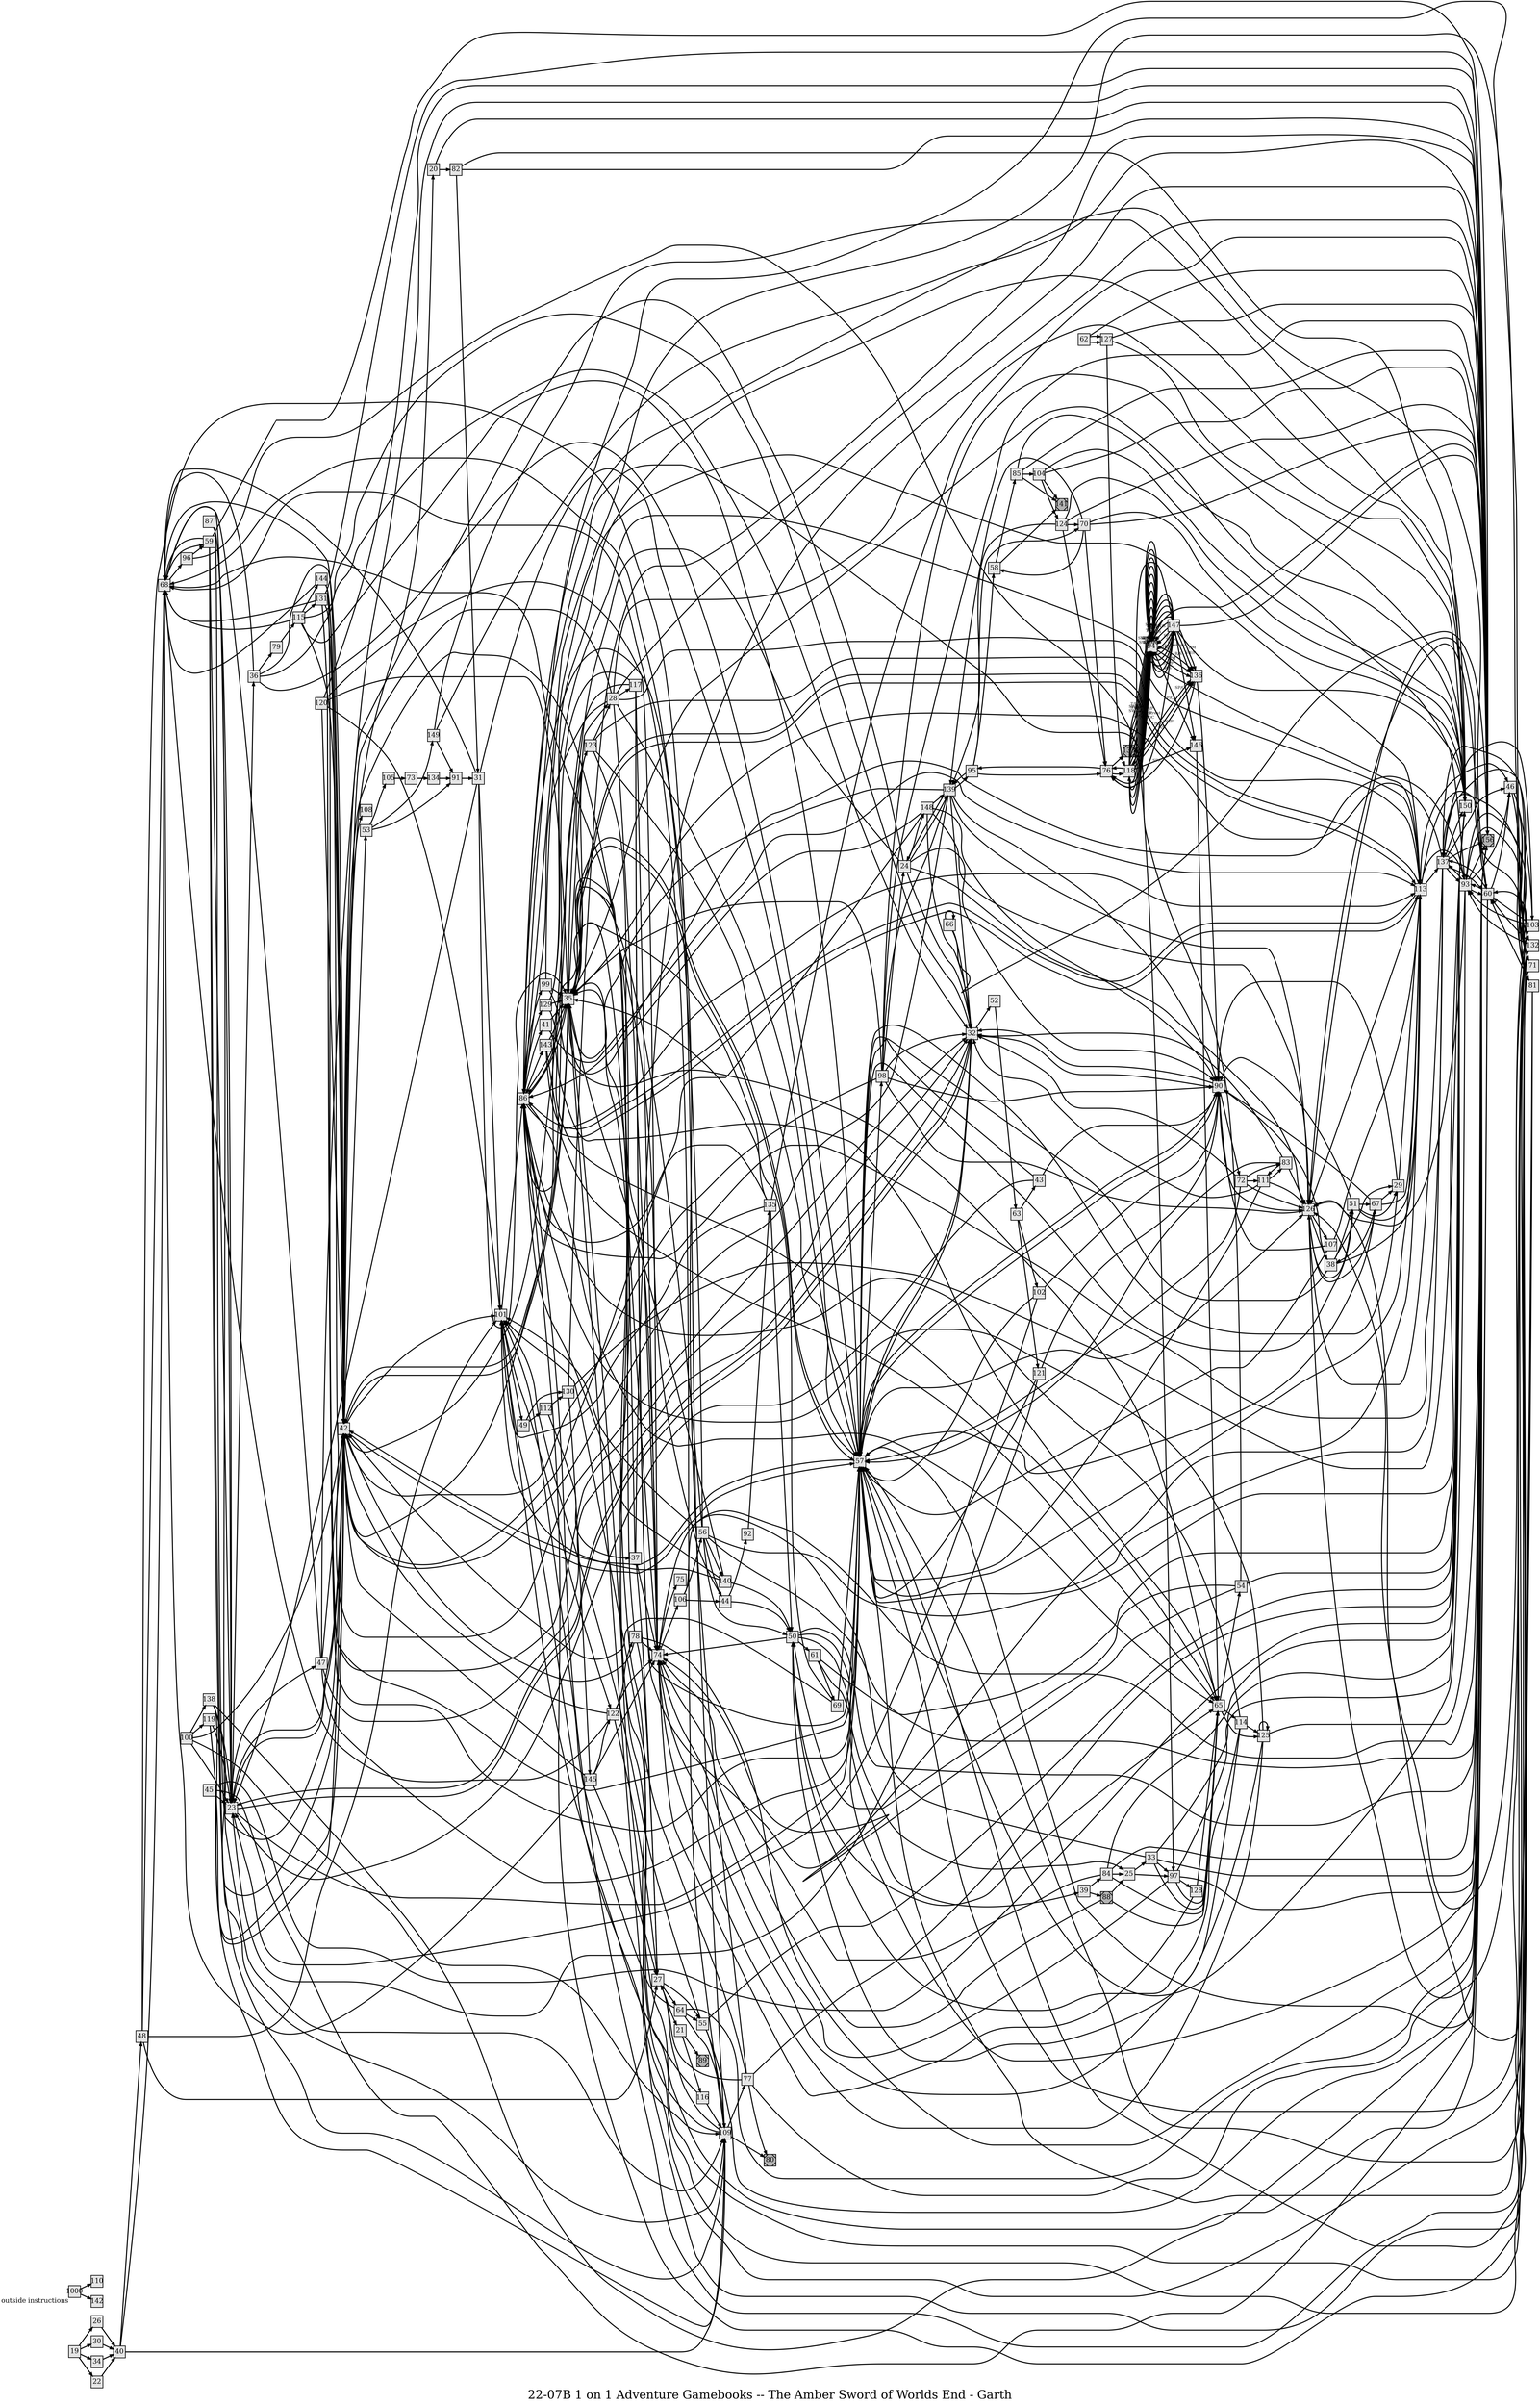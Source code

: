 digraph g{
  graph [ label="22-07B 1 on 1 Adventure Gamebooks -- The Amber Sword of Worlds End - Garth" rankdir=LR, ordering=out, fontsize=36, nodesep="0.35", ranksep="0.45"];
  node  [shape=rect, penwidth=2, fontsize=20, style=filled, fillcolor=grey90, margin="0,0", labelfloat=true, regular=true, fixedsize=true];
  edge  [labelfloat=true, penwidth=3, fontsize=12];
  19 -> 26;
  19 -> 30;
  19 -> 34;
  19 -> 22;
  20;
  20 -> 156;
  20 -> 82;
  21 -> 89;
  21 -> 116;
  22 -> 40;
  23 -> 36;
  23 -> 47;
  23 -> 42;
  23 -> 68;
  23 -> 32;
  23 -> 57;
  24 -> 148;
  24 -> 139;
  24 -> 90;
  24 -> 126;
  24 -> 42;
  24 -> 32;
  24 -> 35;
  25 -> 33;
  25 -> 97;
  26 -> 40;
  27 -> 55;
  27 -> 64;
  27 -> 21;
  28 -> 150;
  28 -> 156;
  28 -> 117;
  28 -> 113;
  28 -> 86;
  28 -> 42;
  28 -> 57;
  28 -> 74;
  29 -> 90;
  29 -> 113;
  29 -> 57;
  30 -> 40;
  31 -> 23;
  31 -> 57;
  31 -> 101;
  31 -> 68;
  31 -> 35;
  32 -> 52;
  32 -> 90;
  32 -> 23;
  32 -> 57;
  33 -> 150;
  33 -> 156;
  33 -> 97;
  33 -> 74;
  33 -> 65;
  34 -> 40;
  35 -> 28;
  35 -> 123;
  35 -> 86;
  35 -> 42;
  35 -> 113;
  35 -> 74;
  35 -> 57;
  36 -> 79;
  36 -> 42;
  36 -> 68;
  36 -> 32;
  36 -> 57;
  37 -> 156;
  37 -> 74;
  37 -> 42;
  37 -> 27	[ xlabel="68" ];
  38 -> 51;
  38 -> 29;
  38 -> 90;
  38 -> 113;
  38 -> 57;
  39 -> 84;
  39 -> 88;
  40 -> 48;
  40 -> 109;
  40 -> 68;
  41 -> 35;
  41 -> 113;
  41 -> 65;
  42 -> 20;
  42 -> 108;
  42 -> 53;
  42 -> 23;
  42 -> 35;
  42 -> 101;
  42 -> 68;
  42 -> 57;
  43 -> 90;
  43 -> 23;
  43 -> 57;
  44 -> 92;
  44 -> 50;
  44 -> 35;
  101;
  101 -> 86;
  45 -> 150;
  45 -> 156;
  45 -> 23;
  46 -> 103;
  46 -> 132;
  46 -> 71;
  46 -> 81;
  47 -> 156;
  47 -> 42;
  47 -> 68;
  47 -> 32;
  47 -> 57;
  48 -> 109;
  48 -> 68;
  48 -> 101;
  48 -> 27;
  49 -> 130;
  49 -> 112;
  50 -> 156;
  50 -> 25;
  50 -> 39;
  50 -> 61;
  50 -> 74;
  50 -> 65;
  51 -> 67;
  51 -> 29;
  51 -> 90;
  51 -> 113;
  51 -> 57;
  52 -> 63;
  53 -> 105;
  53 -> 149;
  53 -> 91;
  54 -> 150;
  54 -> 86;
  54 -> 74;
  54 -> 50;
  55 -> 150;
  55 -> 156;
  55 -> 109;
  55 -> 101;
  56 -> 150;
  56 -> 156;
  56 -> 140;
  56 -> 44;
  56 -> 50;
  56 -> 35;
  56 -> 101;
  56 -> 86;
  57 -> 98;
  57 -> 90;
  57 -> 32;
  57 -> 42;
  57 -> 126;
  57 -> 35;
  58 -> 85;
  58 -> 141;
  59 -> 156;
  59 -> 23;
  59 -> 109;
  59 -> 68;
  59 -> 42;
  60;
  60 -> 46;
  60 -> 93;
  60 -> 137;
  60 -> 35;
  60 -> 57;
  60 -> 86;
  60 -> 126;
  61 -> 150;
  61 -> 156;
  61 -> 69;
  62 -> 156;
  62 -> 127;
  63 -> 43;
  63 -> 102;
  63 -> 121;
  64 -> 156;
  64 -> 55;
  64 -> 101;
  64 -> 109;
  65 -> 54;
  65 -> 114;
  65 -> 125;
  66 -> 66;
  66 -> 156;
  66 -> 32;
  67 -> 38;
  67 -> 29;
  67 -> 90;
  67 -> 113;
  67 -> 57;
  68 -> 59;
  68 -> 96;
  69 -> 57;
  69 -> 42;
  69 -> 35;
  70 -> 150;
  70 -> 156;
  70 -> 58;
  70 -> 139;
  70 -> 76;
  71 -> 60;
  71 -> 93;
  71 -> 137;
  71 -> 35;
  71 -> 57;
  71 -> 86;
  71 -> 126;
  72 -> 83;
  72 -> 111;
  72 -> 32;
  72 -> 126;
  72 -> 57;
  73 -> 134;
  74 -> 75	[ xlabel="refer" ];
  74 -> 106;
  76 -> 95;
  76 -> 133;
  76 -> 118;
  77 -> 150;
  77 -> 156;
  77 -> 68;
  77 -> 101;
  77 -> 27;
  77 -> 80;
  78 -> 156;
  78 -> 42;
  78 -> 68;
  78 -> 74;
  78 -> 27;
  79 -> 115;
  80	[ xlabel="E", shape=Msquare, fontsize=20, fillcolor=grey70, xlabel="" ];
  81 -> 60;
  81 -> 93;
  81 -> 137;
  81 -> 35;
  81 -> 57;
  81 -> 86;
  81 -> 126;
  82 -> 150;
  82 -> 156;
  82 -> 31;
  83 -> 111;
  83 -> 32;
  83 -> 57;
  83 -> 126;
  84 -> 150;
  84 -> 156;
  84 -> 25;
  84 -> 74;
  84 -> 65;
  85 -> 150;
  85 -> 156;
  85 -> 104;
  85 -> 141;
  86 -> 99;
  86 -> 129;
  86 -> 41;
  86 -> 143;
  86 -> 35;
  86 -> 65;
  86 -> 113;
  87 -> 23;
  87 -> 42;
  87 -> 109;
  88	[ xlabel="E", shape=Msquare, fontsize=20, fillcolor=grey70, xlabel="" ];
  88 -> 25;
  88 -> 74;
  88 -> 65;
  89	[ xlabel="E", shape=Msquare, fontsize=20, fillcolor=grey70, xlabel="" ];
  90 -> 72;
  90 -> 32;
  90 -> 57;
  90 -> 126;
  91 -> 31;
  92 -> 135;
  93 -> 156;
  93 -> 46;
  93 -> 60;
  93 -> 137;
  93 -> 35;
  93 -> 57;
  93 -> 86;
  93 -> 126;
  94 -> 156;
  94 -> 118	[ xlabel="retreat" ];
  94 -> 147	[ xlabel="retreat" ];
  94 -> 147;
  94 -> 76;
  94 -> 94	[ xlabel="R/C" ];
  94 -> 94	[ xlabel="R/M" ];
  94 -> 94	[ xlabel="R/P" ];
  94 -> 136	[ xlabel="R/S" ];
  94 -> 146	[ xlabel="SP/C" ];
  94 -> 94	[ xlabel="SP/M" ];
  94 -> 94	[ xlabel="SP/P" ];
  94 -> 94	[ xlabel="SP/S" ];
  94 -> 94	[ xlabel="SW/C" ];
  94 -> 94	[ xlabel="SW/M" ];
  94 -> 136	[ xlabel="SW/P" ];
  94 -> 94	[ xlabel="SW/S" ];
  94 -> 94	[ xlabel="T/C" ];
  94 -> 136	[ xlabel="T/M" ];
  94 -> 94	[ xlabel="T/P" ];
  94 -> 94	[ xlabel="T/S" ];
  95 -> 70;
  95 -> 58;
  95 -> 139;
  95 -> 76;
  96 -> 59;
  96 -> 97;
  97 -> 150;
  97 -> 156;
  97 -> 128;
  97 -> 74;
  97 -> 65;
  98 -> 150;
  98 -> 156;
  98 -> 24;
  98 -> 139;
  98 -> 32;
  98 -> 90;
  98 -> 126;
  98 -> 35;
  98 -> 42;
  99 -> 113;
  99 -> 35;
  99 -> 65;
  100 -> 138;
  100 -> 119;
  100 -> 23;
  100 -> 109;
  100 -> 42;
  101 -> 122;
  101 -> 49;
  102 -> 90;
  102 -> 57;
  102 -> 23;
  103 -> 60;
  103 -> 93;
  103 -> 137;
  103 -> 35;
  103 -> 86;
  103 -> 57;
  103 -> 126;
  104 -> 150;
  104 -> 156;
  104 -> 141;
  104 -> 124;
  105 -> 73;
  106 -> 156;
  106 -> 56;
  106 -> 44;
  107 -> 90;
  107 -> 57;
  107 -> 113;
  62;
  62 -> 127;
  109 -> 77;
  109 -> 68;
  109 -> 101;
  109 -> 27;
  109 -> 80;
  1000	[ xlabel="outside instructions" ];
  1000 -> 110;
  1000 -> 142;
  111 -> 83;
  111 -> 57;
  111 -> 32;
  111 -> 126;
  112 -> 130;
  112 -> 37;
  113 -> 46;
  113 -> 60;
  113 -> 93;
  113 -> 137;
  113 -> 35;
  113 -> 86;
  113 -> 57;
  113 -> 126;
  114 -> 125;
  114 -> 86;
  114 -> 74;
  114 -> 50;
  115;
  115 -> 144;
  115 -> 131;
  115 -> 42;
  115 -> 68;
  115 -> 32;
  115 -> 57;
  116 -> 101;
  116 -> 109;
  117 -> 86;
  117 -> 74;
  117 -> 42;
  117 -> 57;
  117 -> 113;
  118 -> 147;
  118 -> 76;
  118 -> 94	[ xlabel="R/C" ];
  118 -> 94	[ xlabel="R/M" ];
  118 -> 94	[ xlabel="R/P" ];
  118 -> 136	[ xlabel="R/S" ];
  118 -> 146	[ xlabel="SP/C" ];
  118 -> 94	[ xlabel="SP/M" ];
  118 -> 94	[ xlabel="SP/P" ];
  118 -> 94	[ xlabel="SP/S" ];
  118 -> 94	[ xlabel="SW/C" ];
  118 -> 94	[ xlabel="SW/M" ];
  118 -> 136	[ xlabel="SW/P" ];
  118 -> 94	[ xlabel="SW/S" ];
  118 -> 94	[ xlabel="T/C" ];
  118 -> 136	[ xlabel="T/M" ];
  118 -> 94	[ xlabel="T/P" ];
  118 -> 94	[ xlabel="T/S" ];
  119 -> 23;
  119 -> 42;
  119 -> 109;
  120 -> 156;
  120 -> 74;
  120 -> 101;
  120 -> 35;
  120 -> 42;
  121 -> 90;
  121 -> 23;
  121 -> 57;
  122 -> 78;
  122 -> 74;
  122 -> 27;
  122 -> 42;
  122 -> 68;
  123 -> 28;
  123 -> 113;
  123 -> 86;
  123 -> 74;
  123 -> 57;
  123 -> 42;
  124 -> 150;
  124 -> 156;
  124 -> 70;
  124 -> 139;
  124 -> 76;
  125 -> 125;
  125 -> 156;
  125 -> 86;
  125 -> 50;
  125 -> 74;
  126 -> 107;
  126 -> 38;
  126 -> 51;
  126 -> 67;
  127 -> 150;
  127 -> 156;
  127 -> 118;
  128 -> 74;
  128 -> 65;
  129 -> 150;
  129 -> 113;
  129 -> 35;
  129 -> 65;
  130 -> 150;
  130 -> 156;
  130 -> 145;
  131 -> 156;
  131 -> 42;
  131 -> 32;
  131 -> 68;
  131 -> 57;
  132 -> 60;
  132 -> 93;
  132 -> 137;
  132 -> 35;
  132 -> 86;
  132 -> 57;
  132 -> 126;
  133	[ xlabel="E", shape=Msquare, fontsize=20, fillcolor=grey70, xlabel="" ];
  134 -> 91;
  135;
  135 -> 156;
  135 -> 50;
  135 -> 101;
  135 -> 35;
  135 -> 86;
  136 -> 90;
  136 -> 76;
  137 -> 150;
  137 -> 156;
  137 -> 46;
  137 -> 60;
  137 -> 93;
  137 -> 35;
  137 -> 86;
  137 -> 57;
  137 -> 126;
  138 -> 156;
  138 -> 23;
  138 -> 109;
  138 -> 42;
  139 -> 95;
  139 -> 24;
  139 -> 90;
  139 -> 126;
  139 -> 32;
  139 -> 35;
  139 -> 42;
  140 -> 50;
  140 -> 101;
  140 -> 35;
  140 -> 86;
  141	[ xlabel="E", shape=Msquare, fontsize=20, fillcolor=grey70, xlabel="" ];
  143 -> 35;
  143 -> 65;
  143 -> 113;
  144 -> 42;
  144 -> 32;
  144 -> 68;
  144 -> 57;
  145 -> 122;
  145 -> 74;
  145 -> 68;
  145 -> 27;
  145 -> 42;
  146 -> 65;
  147 -> 150;
  147 -> 156;
  147 -> 76;
  147 -> 94	[ xlabel="R/C" ];
  147 -> 94	[ xlabel="R/M" ];
  147 -> 94	[ xlabel="R/P" ];
  147 -> 136	[ xlabel="R/S" ];
  147 -> 146	[ xlabel="SP/C" ];
  147 -> 94	[ xlabel="SP/M" ];
  147 -> 94	[ xlabel="SP/P" ];
  147 -> 94	[ xlabel="SP/S" ];
  147 -> 94	[ xlabel="SW/C" ];
  147 -> 94	[ xlabel="SW/M" ];
  147 -> 136	[ xlabel="SW/P" ];
  147 -> 94	[ xlabel="SW/S" ];
  147 -> 94	[ xlabel="T/C" ];
  147 -> 136	[ xlabel="T/M" ];
  147 -> 94	[ xlabel="T/P" ];
  147 -> 94	[ xlabel="T/S" ];
  148;
  148 -> 139;
  148 -> 90;
  148 -> 126;
  148 -> 32;
  148 -> 35;
  148 -> 42;
  149;
  149 -> 150;
  149 -> 156;
  149 -> 91;
  156	[ xlabel="E", shape=Msquare, fontsize=20, fillcolor=grey70, xlabel="" ];

}

